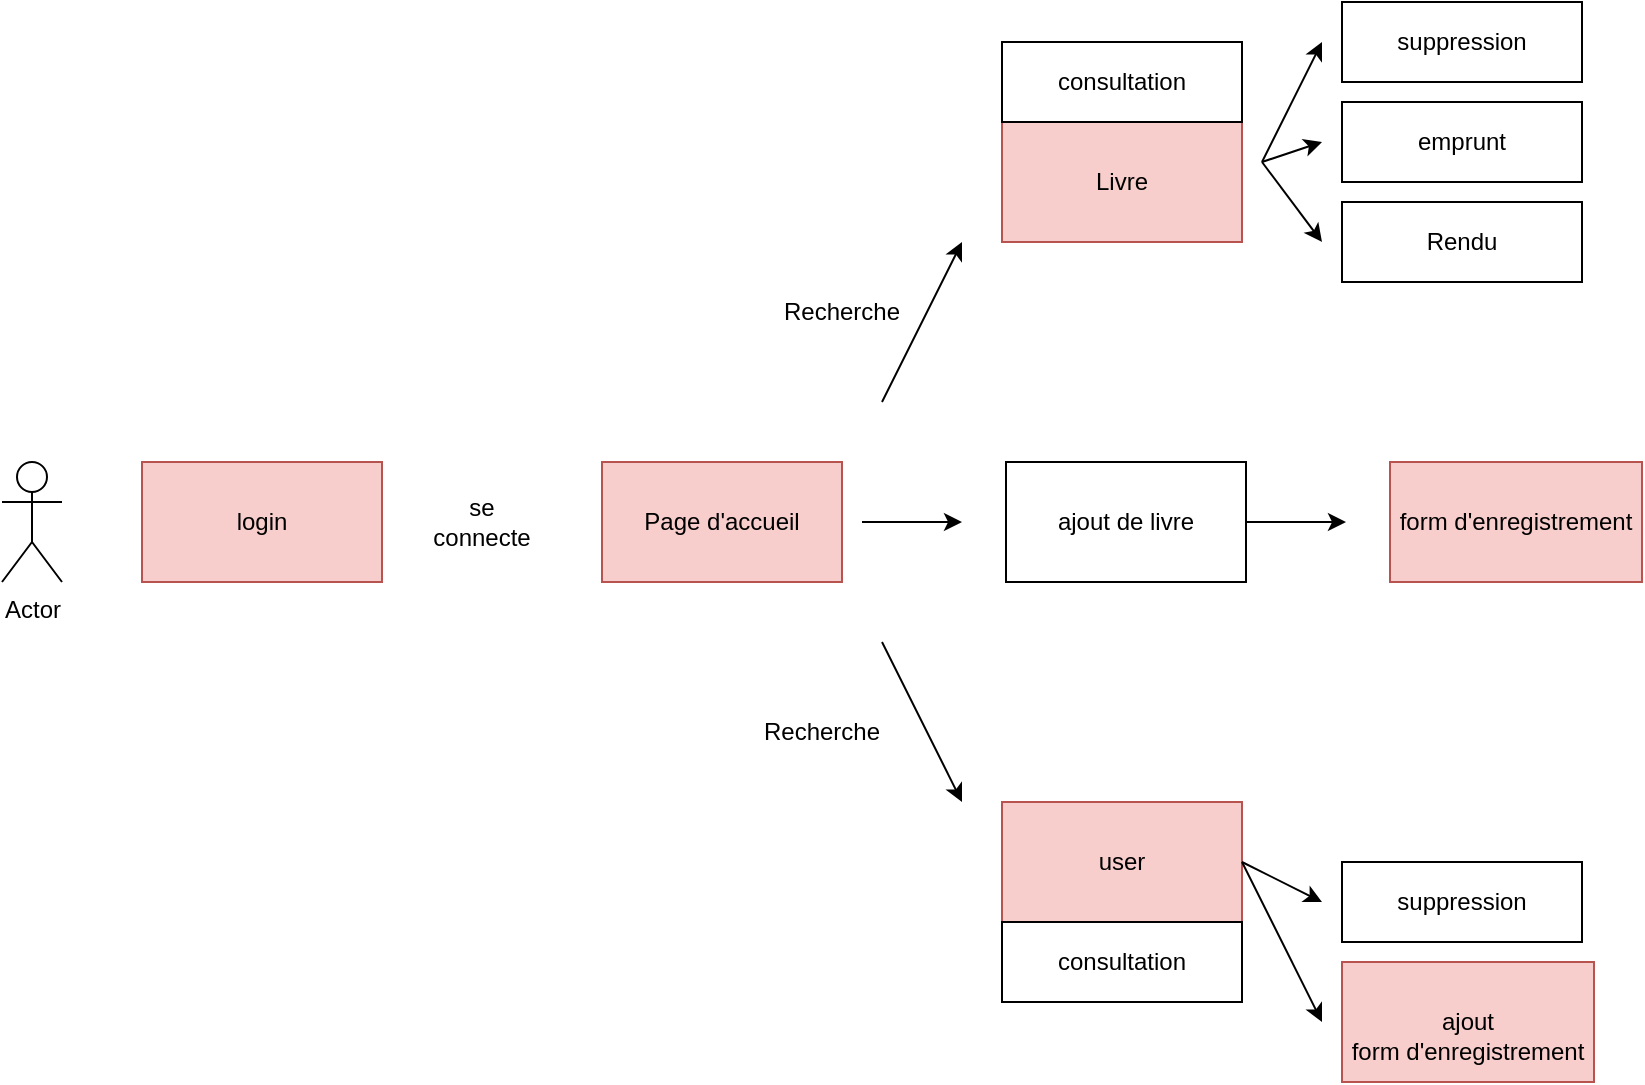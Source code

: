 <mxfile>
    <diagram id="iHFKhYs2uYyAQLfd56x2" name="Page-1">
        <mxGraphModel dx="753" dy="485" grid="1" gridSize="10" guides="1" tooltips="1" connect="1" arrows="1" fold="1" page="1" pageScale="1" pageWidth="1169" pageHeight="827" math="0" shadow="0">
            <root>
                <mxCell id="0"/>
                <mxCell id="1" parent="0"/>
                <mxCell id="u2Rir4UqmTrbPWh9ForQ-1" value="Actor" style="shape=umlActor;verticalLabelPosition=bottom;verticalAlign=top;html=1;outlineConnect=0;" parent="1" vertex="1">
                    <mxGeometry x="90" y="310" width="30" height="60" as="geometry"/>
                </mxCell>
                <mxCell id="u2Rir4UqmTrbPWh9ForQ-2" value="" style="endArrow=classic;html=1;rounded=0;" parent="1" edge="1">
                    <mxGeometry width="50" height="50" relative="1" as="geometry">
                        <mxPoint x="530" y="280" as="sourcePoint"/>
                        <mxPoint x="570" y="200" as="targetPoint"/>
                    </mxGeometry>
                </mxCell>
                <mxCell id="u2Rir4UqmTrbPWh9ForQ-3" value="" style="endArrow=classic;html=1;rounded=0;" parent="1" edge="1">
                    <mxGeometry width="50" height="50" relative="1" as="geometry">
                        <mxPoint x="530" y="400" as="sourcePoint"/>
                        <mxPoint x="570" y="480" as="targetPoint"/>
                    </mxGeometry>
                </mxCell>
                <mxCell id="u2Rir4UqmTrbPWh9ForQ-4" value="se connecte" style="text;html=1;strokeColor=none;fillColor=none;align=center;verticalAlign=middle;whiteSpace=wrap;rounded=0;" parent="1" vertex="1">
                    <mxGeometry x="300" y="325" width="60" height="30" as="geometry"/>
                </mxCell>
                <mxCell id="u2Rir4UqmTrbPWh9ForQ-5" value="login" style="rounded=0;whiteSpace=wrap;html=1;fillColor=#f8cecc;strokeColor=#b85450;" parent="1" vertex="1">
                    <mxGeometry x="160" y="310" width="120" height="60" as="geometry"/>
                </mxCell>
                <mxCell id="u2Rir4UqmTrbPWh9ForQ-6" value="Page d'accueil" style="rounded=0;whiteSpace=wrap;html=1;fillColor=#f8cecc;strokeColor=#b85450;" parent="1" vertex="1">
                    <mxGeometry x="390" y="310" width="120" height="60" as="geometry"/>
                </mxCell>
                <mxCell id="u2Rir4UqmTrbPWh9ForQ-7" value="Livre" style="rounded=0;whiteSpace=wrap;html=1;fillColor=#f8cecc;strokeColor=#b85450;" parent="1" vertex="1">
                    <mxGeometry x="590" y="140" width="120" height="60" as="geometry"/>
                </mxCell>
                <mxCell id="u2Rir4UqmTrbPWh9ForQ-8" value="user" style="rounded=0;whiteSpace=wrap;html=1;fillColor=#f8cecc;strokeColor=#b85450;" parent="1" vertex="1">
                    <mxGeometry x="590" y="480" width="120" height="60" as="geometry"/>
                </mxCell>
                <mxCell id="u2Rir4UqmTrbPWh9ForQ-9" value="Recherche" style="text;html=1;strokeColor=none;fillColor=none;align=center;verticalAlign=middle;whiteSpace=wrap;rounded=0;" parent="1" vertex="1">
                    <mxGeometry x="480" y="220" width="60" height="30" as="geometry"/>
                </mxCell>
                <mxCell id="u2Rir4UqmTrbPWh9ForQ-10" value="consultation" style="rounded=0;whiteSpace=wrap;html=1;" parent="1" vertex="1">
                    <mxGeometry x="590" y="100" width="120" height="40" as="geometry"/>
                </mxCell>
                <mxCell id="u2Rir4UqmTrbPWh9ForQ-11" value="suppression" style="rounded=0;whiteSpace=wrap;html=1;" parent="1" vertex="1">
                    <mxGeometry x="760" y="80" width="120" height="40" as="geometry"/>
                </mxCell>
                <mxCell id="u2Rir4UqmTrbPWh9ForQ-12" value="Rendu" style="rounded=0;whiteSpace=wrap;html=1;" parent="1" vertex="1">
                    <mxGeometry x="760" y="180" width="120" height="40" as="geometry"/>
                </mxCell>
                <mxCell id="u2Rir4UqmTrbPWh9ForQ-13" value="emprunt" style="rounded=0;whiteSpace=wrap;html=1;" parent="1" vertex="1">
                    <mxGeometry x="760" y="130" width="120" height="40" as="geometry"/>
                </mxCell>
                <mxCell id="u2Rir4UqmTrbPWh9ForQ-15" value="ajout de livre" style="rounded=0;whiteSpace=wrap;html=1;" parent="1" vertex="1">
                    <mxGeometry x="592" y="310" width="120" height="60" as="geometry"/>
                </mxCell>
                <mxCell id="u2Rir4UqmTrbPWh9ForQ-16" value="Recherche" style="text;html=1;strokeColor=none;fillColor=none;align=center;verticalAlign=middle;whiteSpace=wrap;rounded=0;" parent="1" vertex="1">
                    <mxGeometry x="470" y="430" width="60" height="30" as="geometry"/>
                </mxCell>
                <mxCell id="u2Rir4UqmTrbPWh9ForQ-17" value="" style="endArrow=classic;html=1;rounded=0;" parent="1" edge="1">
                    <mxGeometry width="50" height="50" relative="1" as="geometry">
                        <mxPoint x="520" y="340" as="sourcePoint"/>
                        <mxPoint x="570" y="340" as="targetPoint"/>
                    </mxGeometry>
                </mxCell>
                <mxCell id="u2Rir4UqmTrbPWh9ForQ-18" value="" style="endArrow=classic;html=1;rounded=0;" parent="1" edge="1">
                    <mxGeometry width="50" height="50" relative="1" as="geometry">
                        <mxPoint x="712" y="340" as="sourcePoint"/>
                        <mxPoint x="762" y="340" as="targetPoint"/>
                    </mxGeometry>
                </mxCell>
                <mxCell id="u2Rir4UqmTrbPWh9ForQ-19" value="form d'enregistrement" style="rounded=0;whiteSpace=wrap;html=1;fillColor=#f8cecc;strokeColor=#b85450;" parent="1" vertex="1">
                    <mxGeometry x="784" y="310" width="126" height="60" as="geometry"/>
                </mxCell>
                <mxCell id="u2Rir4UqmTrbPWh9ForQ-20" value="consultation" style="rounded=0;whiteSpace=wrap;html=1;" parent="1" vertex="1">
                    <mxGeometry x="590" y="540" width="120" height="40" as="geometry"/>
                </mxCell>
                <mxCell id="u2Rir4UqmTrbPWh9ForQ-21" value="suppression" style="rounded=0;whiteSpace=wrap;html=1;" parent="1" vertex="1">
                    <mxGeometry x="760" y="510" width="120" height="40" as="geometry"/>
                </mxCell>
                <mxCell id="u2Rir4UqmTrbPWh9ForQ-22" value="&lt;br&gt;ajout&lt;br&gt;form d'enregistrement" style="rounded=0;whiteSpace=wrap;html=1;fillColor=#f8cecc;strokeColor=#b85450;" parent="1" vertex="1">
                    <mxGeometry x="760" y="560" width="126" height="60" as="geometry"/>
                </mxCell>
                <mxCell id="u2Rir4UqmTrbPWh9ForQ-24" value="" style="endArrow=classic;html=1;rounded=0;" parent="1" edge="1">
                    <mxGeometry width="50" height="50" relative="1" as="geometry">
                        <mxPoint x="720" y="160" as="sourcePoint"/>
                        <mxPoint x="750" y="100" as="targetPoint"/>
                    </mxGeometry>
                </mxCell>
                <mxCell id="u2Rir4UqmTrbPWh9ForQ-26" value="" style="endArrow=classic;html=1;rounded=0;" parent="1" edge="1">
                    <mxGeometry width="50" height="50" relative="1" as="geometry">
                        <mxPoint x="720" y="160" as="sourcePoint"/>
                        <mxPoint x="750" y="150" as="targetPoint"/>
                    </mxGeometry>
                </mxCell>
                <mxCell id="u2Rir4UqmTrbPWh9ForQ-27" value="" style="endArrow=classic;html=1;rounded=0;" parent="1" edge="1">
                    <mxGeometry width="50" height="50" relative="1" as="geometry">
                        <mxPoint x="720" y="160" as="sourcePoint"/>
                        <mxPoint x="750" y="200" as="targetPoint"/>
                    </mxGeometry>
                </mxCell>
                <mxCell id="u2Rir4UqmTrbPWh9ForQ-28" value="" style="endArrow=classic;html=1;rounded=0;" parent="1" edge="1">
                    <mxGeometry width="50" height="50" relative="1" as="geometry">
                        <mxPoint x="710" y="510" as="sourcePoint"/>
                        <mxPoint x="750" y="590" as="targetPoint"/>
                    </mxGeometry>
                </mxCell>
                <mxCell id="u2Rir4UqmTrbPWh9ForQ-29" value="" style="endArrow=classic;html=1;rounded=0;exitX=1;exitY=0.5;exitDx=0;exitDy=0;" parent="1" source="u2Rir4UqmTrbPWh9ForQ-8" edge="1">
                    <mxGeometry width="50" height="50" relative="1" as="geometry">
                        <mxPoint x="730" y="170" as="sourcePoint"/>
                        <mxPoint x="750" y="530" as="targetPoint"/>
                    </mxGeometry>
                </mxCell>
            </root>
        </mxGraphModel>
    </diagram>
</mxfile>